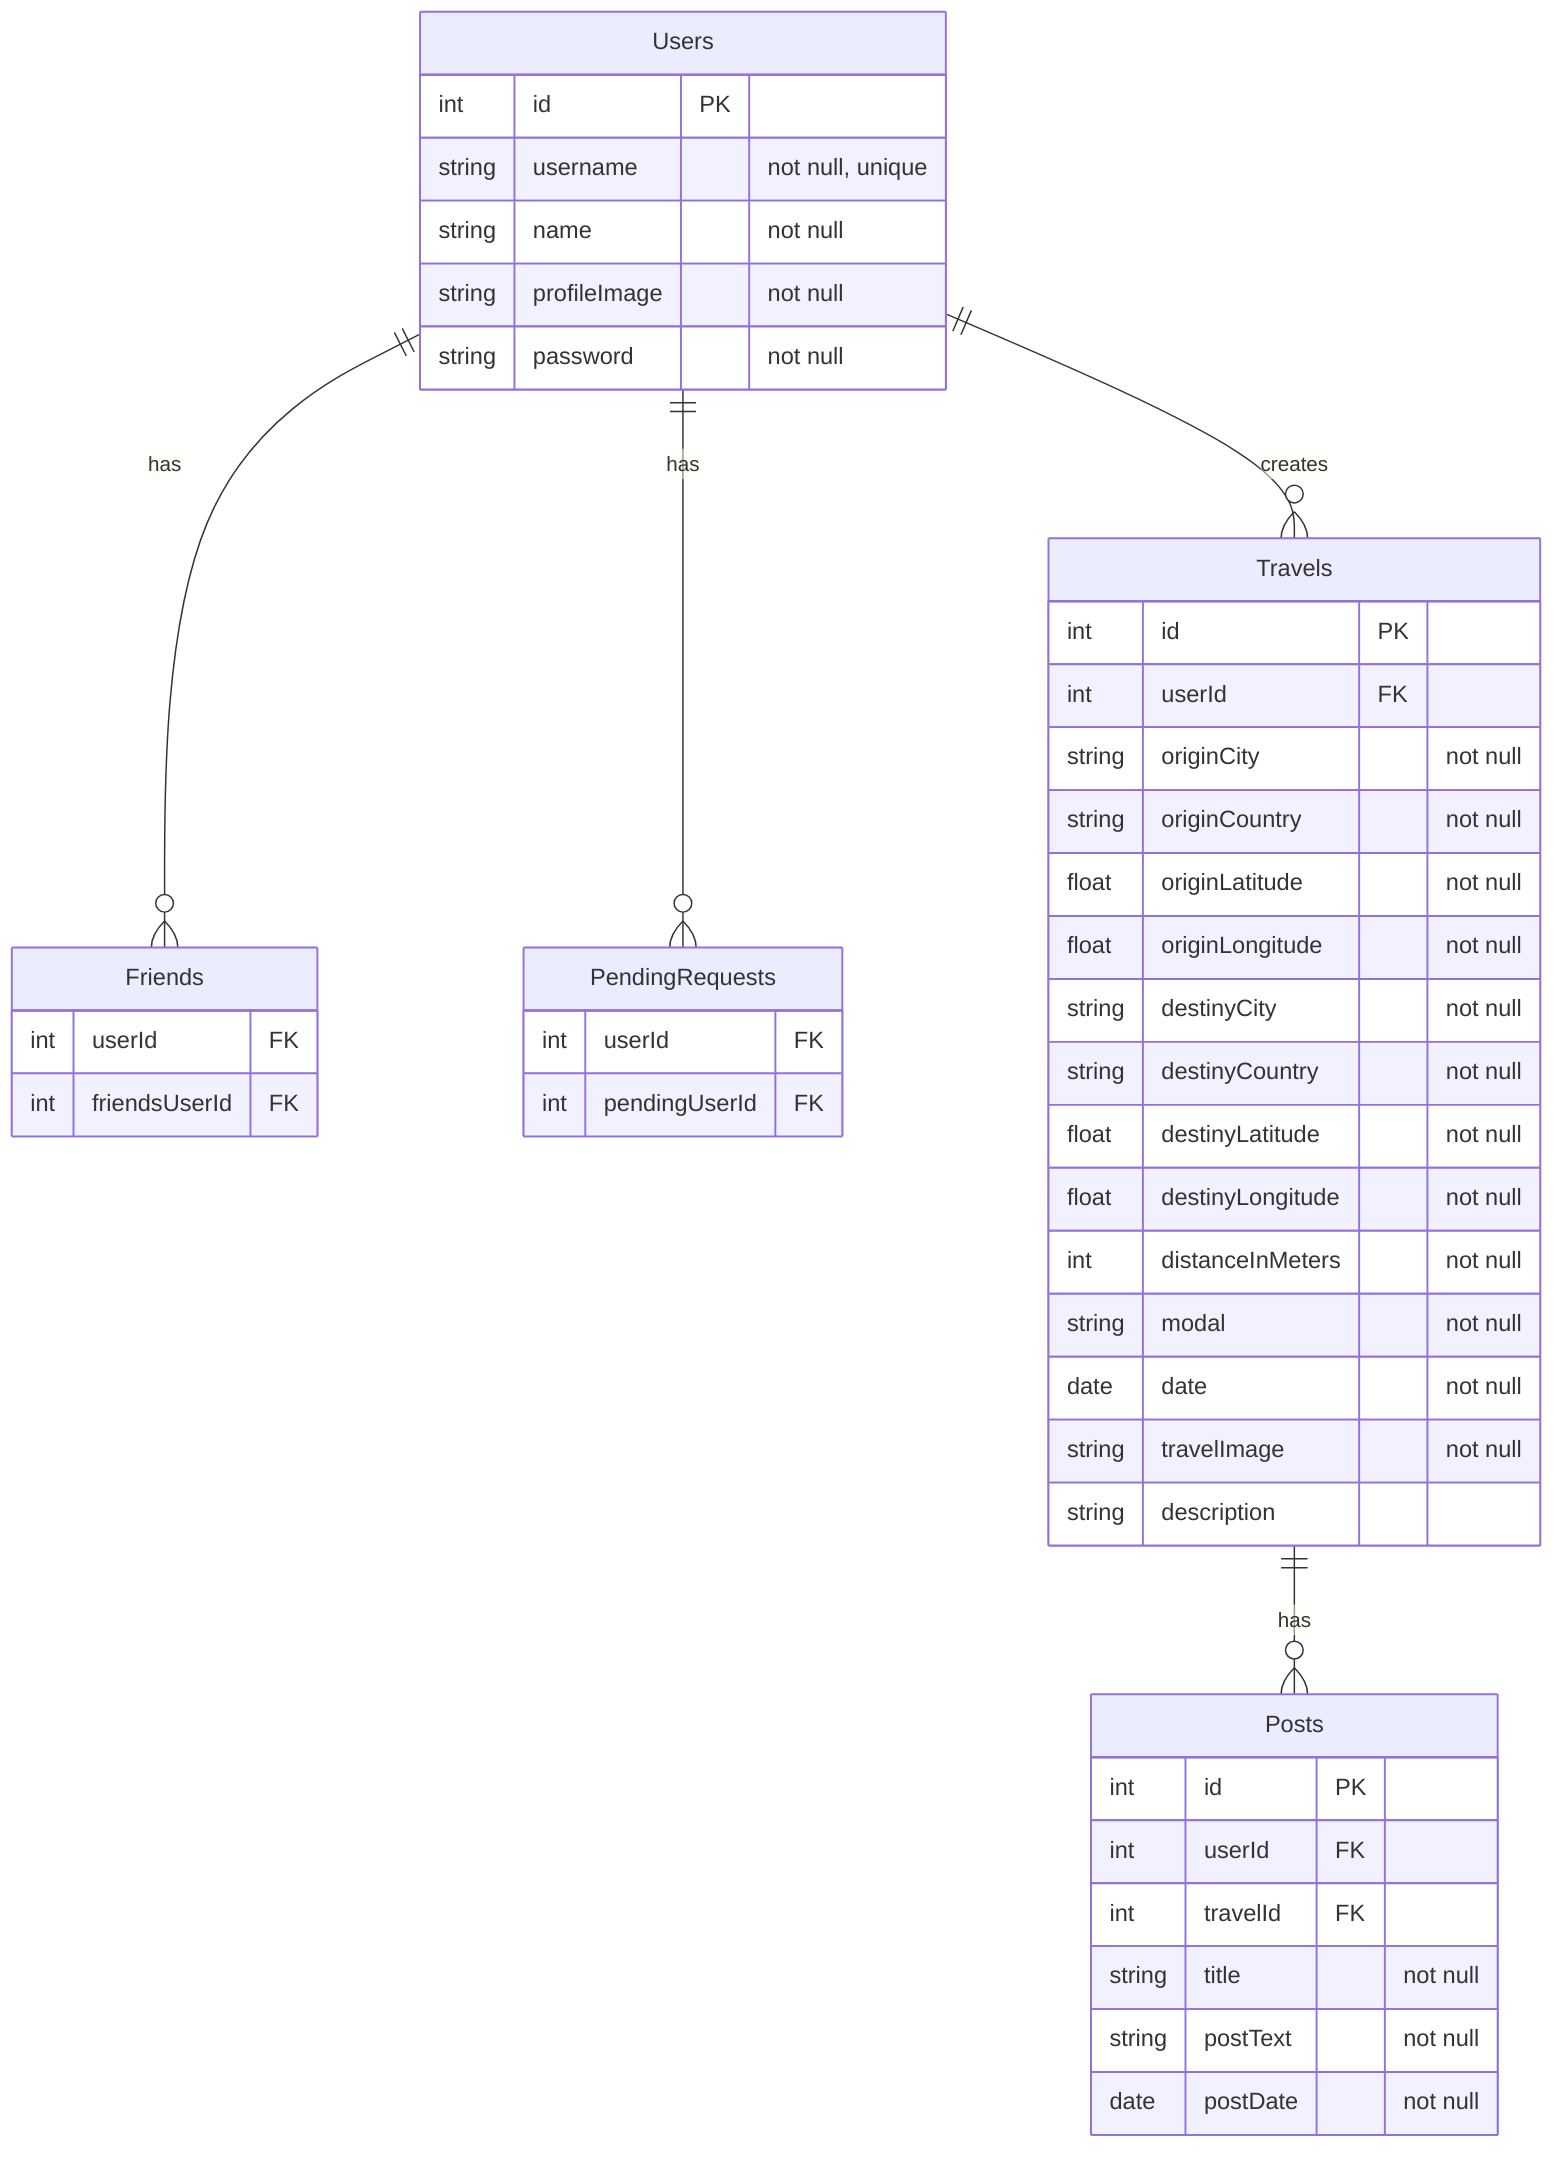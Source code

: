 erDiagram
    Users ||--o{ Friends : has
    Users ||--o{ PendingRequests : has
    Users ||--o{ Travels : creates
    Travels ||--o{ Posts : has

    Users {
        int id PK
        string username "not null, unique"
        string name "not null"
        string profileImage "not null"
        string password "not null"
    }

    Friends {
        int userId FK
        int friendsUserId FK
    }

    PendingRequests {
        int userId FK
        int pendingUserId FK
    }

    Travels {
        int id PK
        int userId FK
        string originCity "not null"
        string originCountry "not null"
        float originLatitude "not null"
        float originLongitude "not null"
        string destinyCity "not null"
        string destinyCountry "not null"
        float destinyLatitude "not null"
        float destinyLongitude "not null"
        int distanceInMeters "not null"
        string modal "not null"
        date date "not null"
        string travelImage "not null"
        string description
    }

    Posts {
        int id PK
        int userId FK
        int travelId FK
        string title "not null"
        string postText "not null"
        date postDate "not null"
    }